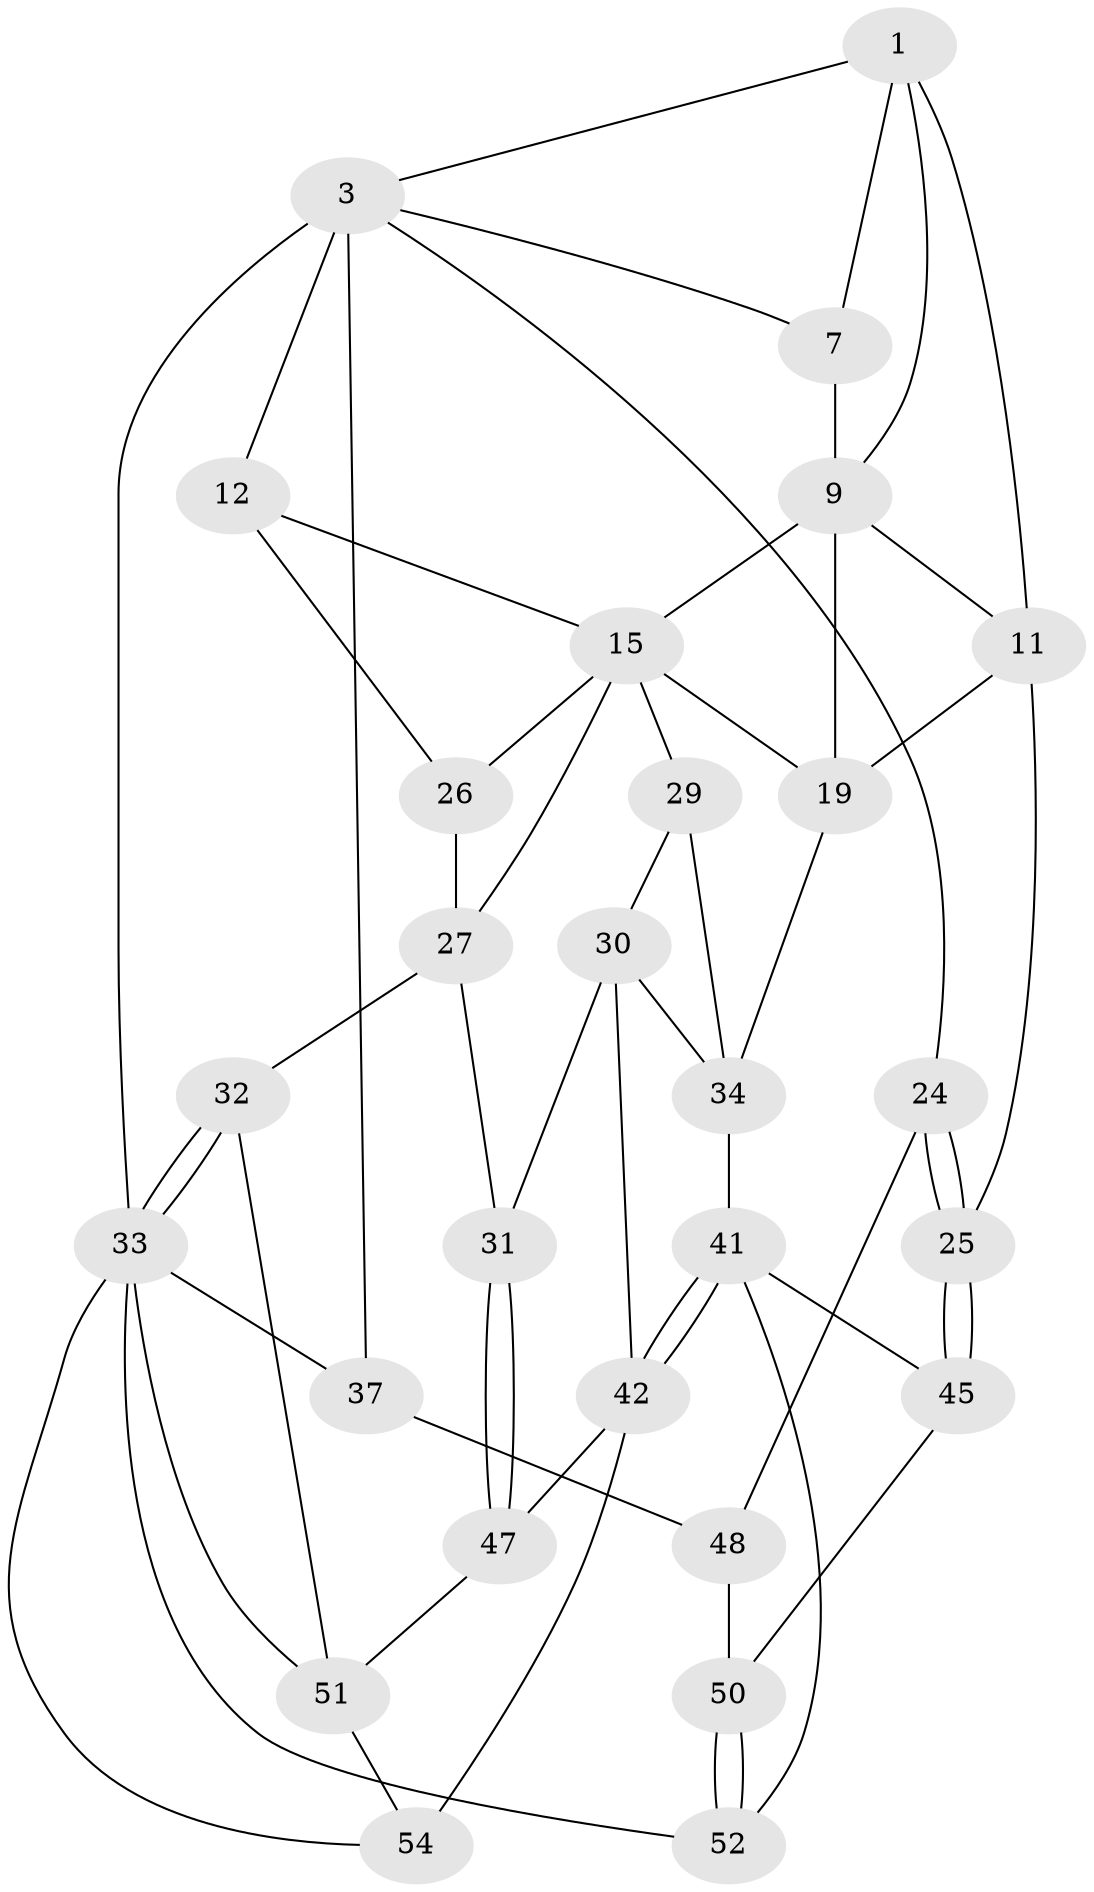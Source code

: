// original degree distribution, {3: 0.03571428571428571, 5: 0.42857142857142855, 6: 0.25, 4: 0.2857142857142857}
// Generated by graph-tools (version 1.1) at 2025/21/03/04/25 18:21:19]
// undirected, 28 vertices, 58 edges
graph export_dot {
graph [start="1"]
  node [color=gray90,style=filled];
  1 [pos="+0.35283773723820133+0",super="+6+2"];
  3 [pos="+1+0",super="+23+4"];
  7 [pos="+0.2844472388276008+0.24022360300898427",super="+8"];
  9 [pos="+0.4663404981018542+0.23093040527956546",super="+10+14"];
  11 [pos="+0.7687968303625458+0.07680545467562593",super="+18"];
  12 [pos="+0+0",super="+13"];
  15 [pos="+0.3507797592210989+0.3588966113782715",super="+16+22"];
  19 [pos="+0.6257259495494311+0.5504786315112611",super="+20"];
  24 [pos="+0.7147606231547801+0.5850919542620304"];
  25 [pos="+0.6978263896316581+0.588919627406281"];
  26 [pos="+0+0.2358529932038604"];
  27 [pos="+0.003662692465932599+0.6218354311453875",super="+28"];
  29 [pos="+0.3644192219931535+0.5632278855026935"];
  30 [pos="+0.20245192521444338+0.6380603868403479",super="+40"];
  31 [pos="+0.1403775427104939+0.6451050061443807"];
  32 [pos="+0+0.852139550217223"];
  33 [pos="+0+1",super="+36"];
  34 [pos="+0.45020862369174586+0.7369228079242971",super="+39+35"];
  37 [pos="+1+1",super="+38"];
  41 [pos="+0.5245030436447274+0.8400587729373585",super="+46"];
  42 [pos="+0.5238460947458613+0.8407809733848681",super="+43"];
  45 [pos="+0.6898484409515722+0.6703648917976781"];
  47 [pos="+0.25915055072563775+0.8547148912135544"];
  48 [pos="+0.9550444002200104+0.7499732340120517",super="+49"];
  50 [pos="+0.8801195805947211+0.8354144079584193"];
  51 [pos="+0.1964120536172686+0.8582608444462765",super="+55"];
  52 [pos="+0.7574343379108391+1"];
  54 [pos="+0.32668119425139297+1",super="+56"];
  1 -- 9;
  1 -- 7;
  1 -- 3;
  1 -- 11;
  3 -- 24;
  3 -- 33 [weight=2];
  3 -- 12;
  3 -- 37;
  3 -- 7;
  7 -- 9;
  9 -- 11;
  9 -- 15;
  9 -- 19;
  11 -- 19;
  11 -- 25;
  12 -- 26;
  12 -- 15;
  15 -- 26;
  15 -- 27;
  15 -- 29;
  15 -- 19;
  19 -- 34 [weight=2];
  24 -- 25;
  24 -- 25;
  24 -- 48;
  25 -- 45;
  25 -- 45;
  26 -- 27;
  27 -- 31;
  27 -- 32;
  29 -- 30;
  29 -- 34;
  30 -- 31;
  30 -- 42;
  30 -- 34;
  31 -- 47;
  31 -- 47;
  32 -- 33;
  32 -- 33;
  32 -- 51;
  33 -- 52;
  33 -- 37;
  33 -- 51;
  33 -- 54;
  34 -- 41;
  37 -- 48 [weight=2];
  41 -- 42;
  41 -- 42;
  41 -- 52;
  41 -- 45;
  42 -- 54 [weight=2];
  42 -- 47;
  45 -- 50;
  47 -- 51;
  48 -- 50;
  50 -- 52;
  50 -- 52;
  51 -- 54;
}
